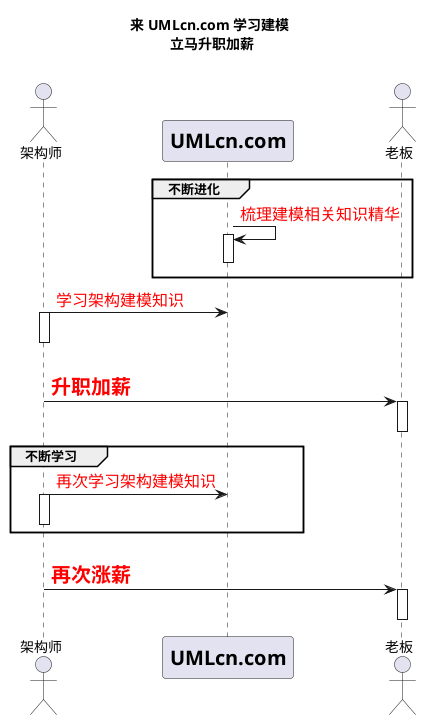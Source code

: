 @startuml

title: 来 UMLcn.com 学习建模 \n 立马升职加薪 \n

actor 架构师
participant "<b><font size=20>UMLcn.com" as UMLcn
actor 老板



group 不断进化
    UMLcn -> UMLcn: <font color=red size=16>梳理建模相关知识精华
    activate UMLcn
    deactivate UMLcn
end

架构师 -> UMLcn : <font color=red size=16>学习架构建模知识
activate 架构师
deactivate 架构师

架构师 -> 老板 : \n<b><font color=red size=20>升职加薪
activate 老板
deactivate 老板

group 不断学习
    架构师 -> UMLcn : <font color=red size=16>再次学习架构建模知识
    activate 架构师
    deactivate 架构师
end

架构师 -> 老板 : \n<b><font color=red size=20>再次涨薪
activate 老板
deactivate 老板



'footer @nogeek.cn

@enduml